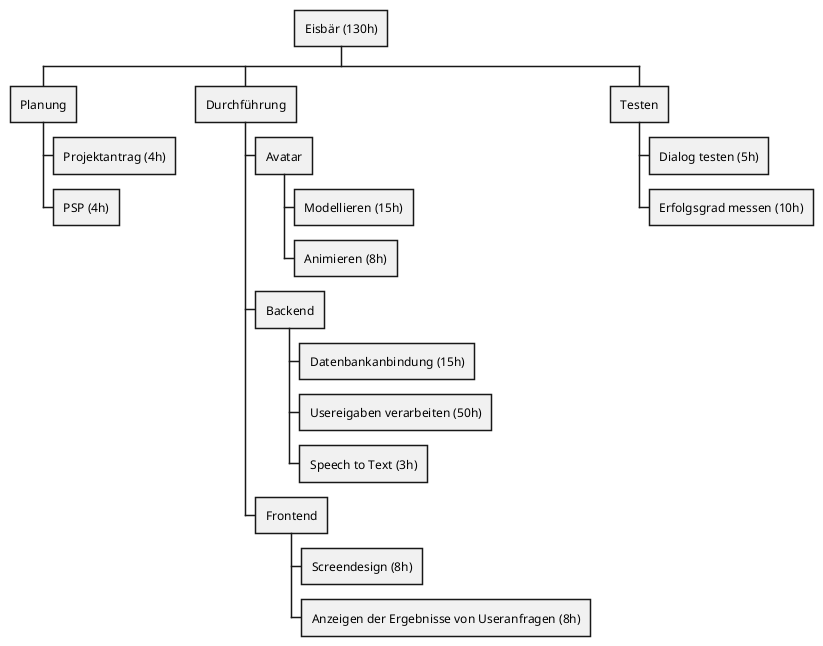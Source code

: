 @startwbs
* Eisbär (130h)
** Planung
*** Projektantrag (4h)
*** PSP (4h)
** Durchführung
*** Avatar
**** Modellieren (15h)
**** Animieren (8h)
*** Backend
**** Datenbankanbindung (15h)
**** Usereigaben verarbeiten (50h)
**** Speech to Text (3h)
*** Frontend
**** Screendesign (8h)
**** Anzeigen der Ergebnisse von Useranfragen (8h)
** Testen
*** Dialog testen (5h)
*** Erfolgsgrad messen (10h)
@endwbs